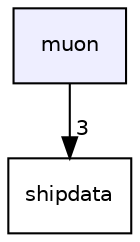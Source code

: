 digraph "muon" {
  compound=true
  node [ fontsize="10", fontname="Helvetica"];
  edge [ labelfontsize="10", labelfontname="Helvetica"];
  dir_a0777b3b4da955210ad4fd98e1658d3d [shape=box, label="muon", style="filled", fillcolor="#eeeeff", pencolor="black", URL="dir_a0777b3b4da955210ad4fd98e1658d3d.html"];
  dir_d32c3015c3e8f785dc4289736c132c3d [shape=box label="shipdata" URL="dir_d32c3015c3e8f785dc4289736c132c3d.html"];
  dir_a0777b3b4da955210ad4fd98e1658d3d->dir_d32c3015c3e8f785dc4289736c132c3d [headlabel="3", labeldistance=1.5 headhref="dir_000005_000012.html"];
}
